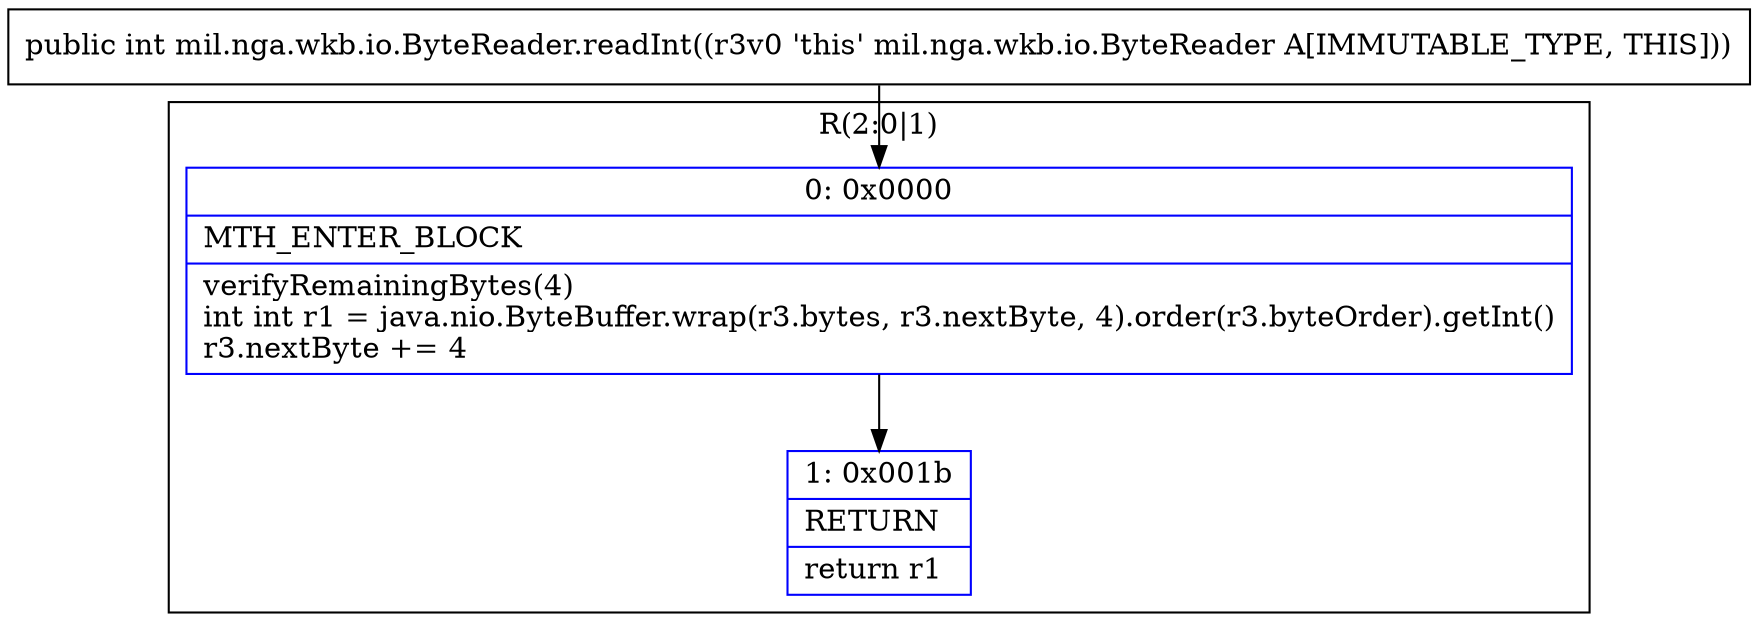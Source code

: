 digraph "CFG formil.nga.wkb.io.ByteReader.readInt()I" {
subgraph cluster_Region_556242479 {
label = "R(2:0|1)";
node [shape=record,color=blue];
Node_0 [shape=record,label="{0\:\ 0x0000|MTH_ENTER_BLOCK\l|verifyRemainingBytes(4)\lint int r1 = java.nio.ByteBuffer.wrap(r3.bytes, r3.nextByte, 4).order(r3.byteOrder).getInt()\lr3.nextByte += 4\l}"];
Node_1 [shape=record,label="{1\:\ 0x001b|RETURN\l|return r1\l}"];
}
MethodNode[shape=record,label="{public int mil.nga.wkb.io.ByteReader.readInt((r3v0 'this' mil.nga.wkb.io.ByteReader A[IMMUTABLE_TYPE, THIS])) }"];
MethodNode -> Node_0;
Node_0 -> Node_1;
}

